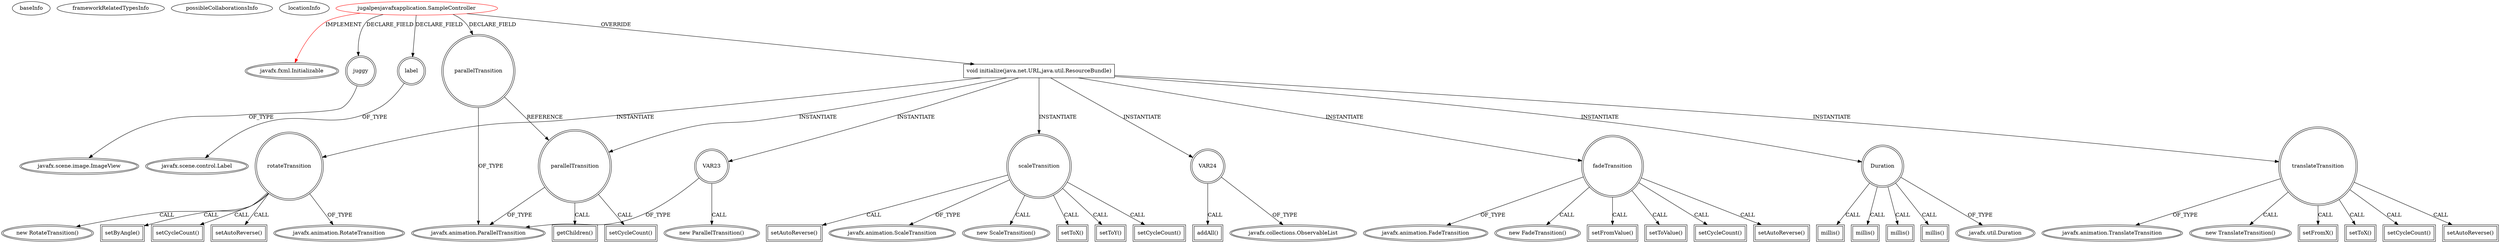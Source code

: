 digraph {
baseInfo[graphId=4309,category="extension_graph",isAnonymous=false,possibleRelation=false]
frameworkRelatedTypesInfo[0="javafx.fxml.Initializable"]
possibleCollaborationsInfo[]
locationInfo[projectName="steveonjava-AlpesJUG",filePath="/steveonjava-AlpesJUG/AlpesJUG-master/JUGAlpesJavaFXApplication/src/jugalpesjavafxapplication/SampleController.java",contextSignature="SampleController",graphId="4309"]
0[label="jugalpesjavafxapplication.SampleController",vertexType="ROOT_CLIENT_CLASS_DECLARATION",isFrameworkType=false,color=red]
1[label="javafx.fxml.Initializable",vertexType="FRAMEWORK_INTERFACE_TYPE",isFrameworkType=true,peripheries=2]
2[label="juggy",vertexType="FIELD_DECLARATION",isFrameworkType=true,peripheries=2,shape=circle]
3[label="javafx.scene.image.ImageView",vertexType="FRAMEWORK_CLASS_TYPE",isFrameworkType=true,peripheries=2]
4[label="label",vertexType="FIELD_DECLARATION",isFrameworkType=true,peripheries=2,shape=circle]
5[label="javafx.scene.control.Label",vertexType="FRAMEWORK_CLASS_TYPE",isFrameworkType=true,peripheries=2]
6[label="parallelTransition",vertexType="FIELD_DECLARATION",isFrameworkType=true,peripheries=2,shape=circle]
7[label="javafx.animation.ParallelTransition",vertexType="FRAMEWORK_CLASS_TYPE",isFrameworkType=true,peripheries=2]
8[label="void initialize(java.net.URL,java.util.ResourceBundle)",vertexType="OVERRIDING_METHOD_DECLARATION",isFrameworkType=false,shape=box]
10[label="fadeTransition",vertexType="VARIABLE_EXPRESION",isFrameworkType=true,peripheries=2,shape=circle]
11[label="javafx.animation.FadeTransition",vertexType="FRAMEWORK_CLASS_TYPE",isFrameworkType=true,peripheries=2]
9[label="new FadeTransition()",vertexType="CONSTRUCTOR_CALL",isFrameworkType=true,peripheries=2]
12[label="Duration",vertexType="VARIABLE_EXPRESION",isFrameworkType=true,peripheries=2,shape=circle]
14[label="javafx.util.Duration",vertexType="FRAMEWORK_CLASS_TYPE",isFrameworkType=true,peripheries=2]
13[label="millis()",vertexType="INSIDE_CALL",isFrameworkType=true,peripheries=2,shape=box]
16[label="setFromValue()",vertexType="INSIDE_CALL",isFrameworkType=true,peripheries=2,shape=box]
18[label="setToValue()",vertexType="INSIDE_CALL",isFrameworkType=true,peripheries=2,shape=box]
20[label="setCycleCount()",vertexType="INSIDE_CALL",isFrameworkType=true,peripheries=2,shape=box]
22[label="setAutoReverse()",vertexType="INSIDE_CALL",isFrameworkType=true,peripheries=2,shape=box]
24[label="translateTransition",vertexType="VARIABLE_EXPRESION",isFrameworkType=true,peripheries=2,shape=circle]
25[label="javafx.animation.TranslateTransition",vertexType="FRAMEWORK_CLASS_TYPE",isFrameworkType=true,peripheries=2]
23[label="new TranslateTransition()",vertexType="CONSTRUCTOR_CALL",isFrameworkType=true,peripheries=2]
27[label="millis()",vertexType="INSIDE_CALL",isFrameworkType=true,peripheries=2,shape=box]
29[label="setFromX()",vertexType="INSIDE_CALL",isFrameworkType=true,peripheries=2,shape=box]
31[label="setToX()",vertexType="INSIDE_CALL",isFrameworkType=true,peripheries=2,shape=box]
33[label="setCycleCount()",vertexType="INSIDE_CALL",isFrameworkType=true,peripheries=2,shape=box]
35[label="setAutoReverse()",vertexType="INSIDE_CALL",isFrameworkType=true,peripheries=2,shape=box]
37[label="rotateTransition",vertexType="VARIABLE_EXPRESION",isFrameworkType=true,peripheries=2,shape=circle]
38[label="javafx.animation.RotateTransition",vertexType="FRAMEWORK_CLASS_TYPE",isFrameworkType=true,peripheries=2]
36[label="new RotateTransition()",vertexType="CONSTRUCTOR_CALL",isFrameworkType=true,peripheries=2]
40[label="millis()",vertexType="INSIDE_CALL",isFrameworkType=true,peripheries=2,shape=box]
42[label="setByAngle()",vertexType="INSIDE_CALL",isFrameworkType=true,peripheries=2,shape=box]
44[label="setCycleCount()",vertexType="INSIDE_CALL",isFrameworkType=true,peripheries=2,shape=box]
46[label="setAutoReverse()",vertexType="INSIDE_CALL",isFrameworkType=true,peripheries=2,shape=box]
48[label="scaleTransition",vertexType="VARIABLE_EXPRESION",isFrameworkType=true,peripheries=2,shape=circle]
49[label="javafx.animation.ScaleTransition",vertexType="FRAMEWORK_CLASS_TYPE",isFrameworkType=true,peripheries=2]
47[label="new ScaleTransition()",vertexType="CONSTRUCTOR_CALL",isFrameworkType=true,peripheries=2]
51[label="millis()",vertexType="INSIDE_CALL",isFrameworkType=true,peripheries=2,shape=box]
53[label="setToX()",vertexType="INSIDE_CALL",isFrameworkType=true,peripheries=2,shape=box]
55[label="setToY()",vertexType="INSIDE_CALL",isFrameworkType=true,peripheries=2,shape=box]
57[label="setCycleCount()",vertexType="INSIDE_CALL",isFrameworkType=true,peripheries=2,shape=box]
59[label="setAutoReverse()",vertexType="INSIDE_CALL",isFrameworkType=true,peripheries=2,shape=box]
61[label="VAR23",vertexType="VARIABLE_EXPRESION",isFrameworkType=true,peripheries=2,shape=circle]
60[label="new ParallelTransition()",vertexType="CONSTRUCTOR_CALL",isFrameworkType=true,peripheries=2]
63[label="VAR24",vertexType="VARIABLE_EXPRESION",isFrameworkType=true,peripheries=2,shape=circle]
65[label="javafx.collections.ObservableList",vertexType="FRAMEWORK_INTERFACE_TYPE",isFrameworkType=true,peripheries=2]
64[label="addAll()",vertexType="INSIDE_CALL",isFrameworkType=true,peripheries=2,shape=box]
66[label="parallelTransition",vertexType="VARIABLE_EXPRESION",isFrameworkType=true,peripheries=2,shape=circle]
67[label="getChildren()",vertexType="INSIDE_CALL",isFrameworkType=true,peripheries=2,shape=box]
70[label="setCycleCount()",vertexType="INSIDE_CALL",isFrameworkType=true,peripheries=2,shape=box]
0->1[label="IMPLEMENT",color=red]
0->2[label="DECLARE_FIELD"]
2->3[label="OF_TYPE"]
0->4[label="DECLARE_FIELD"]
4->5[label="OF_TYPE"]
0->6[label="DECLARE_FIELD"]
6->7[label="OF_TYPE"]
0->8[label="OVERRIDE"]
8->10[label="INSTANTIATE"]
10->11[label="OF_TYPE"]
10->9[label="CALL"]
8->12[label="INSTANTIATE"]
12->14[label="OF_TYPE"]
12->13[label="CALL"]
10->16[label="CALL"]
10->18[label="CALL"]
10->20[label="CALL"]
10->22[label="CALL"]
8->24[label="INSTANTIATE"]
24->25[label="OF_TYPE"]
24->23[label="CALL"]
12->27[label="CALL"]
24->29[label="CALL"]
24->31[label="CALL"]
24->33[label="CALL"]
24->35[label="CALL"]
8->37[label="INSTANTIATE"]
37->38[label="OF_TYPE"]
37->36[label="CALL"]
12->40[label="CALL"]
37->42[label="CALL"]
37->44[label="CALL"]
37->46[label="CALL"]
8->48[label="INSTANTIATE"]
48->49[label="OF_TYPE"]
48->47[label="CALL"]
12->51[label="CALL"]
48->53[label="CALL"]
48->55[label="CALL"]
48->57[label="CALL"]
48->59[label="CALL"]
8->61[label="INSTANTIATE"]
61->7[label="OF_TYPE"]
61->60[label="CALL"]
8->63[label="INSTANTIATE"]
63->65[label="OF_TYPE"]
63->64[label="CALL"]
8->66[label="INSTANTIATE"]
6->66[label="REFERENCE"]
66->7[label="OF_TYPE"]
66->67[label="CALL"]
66->70[label="CALL"]
}
